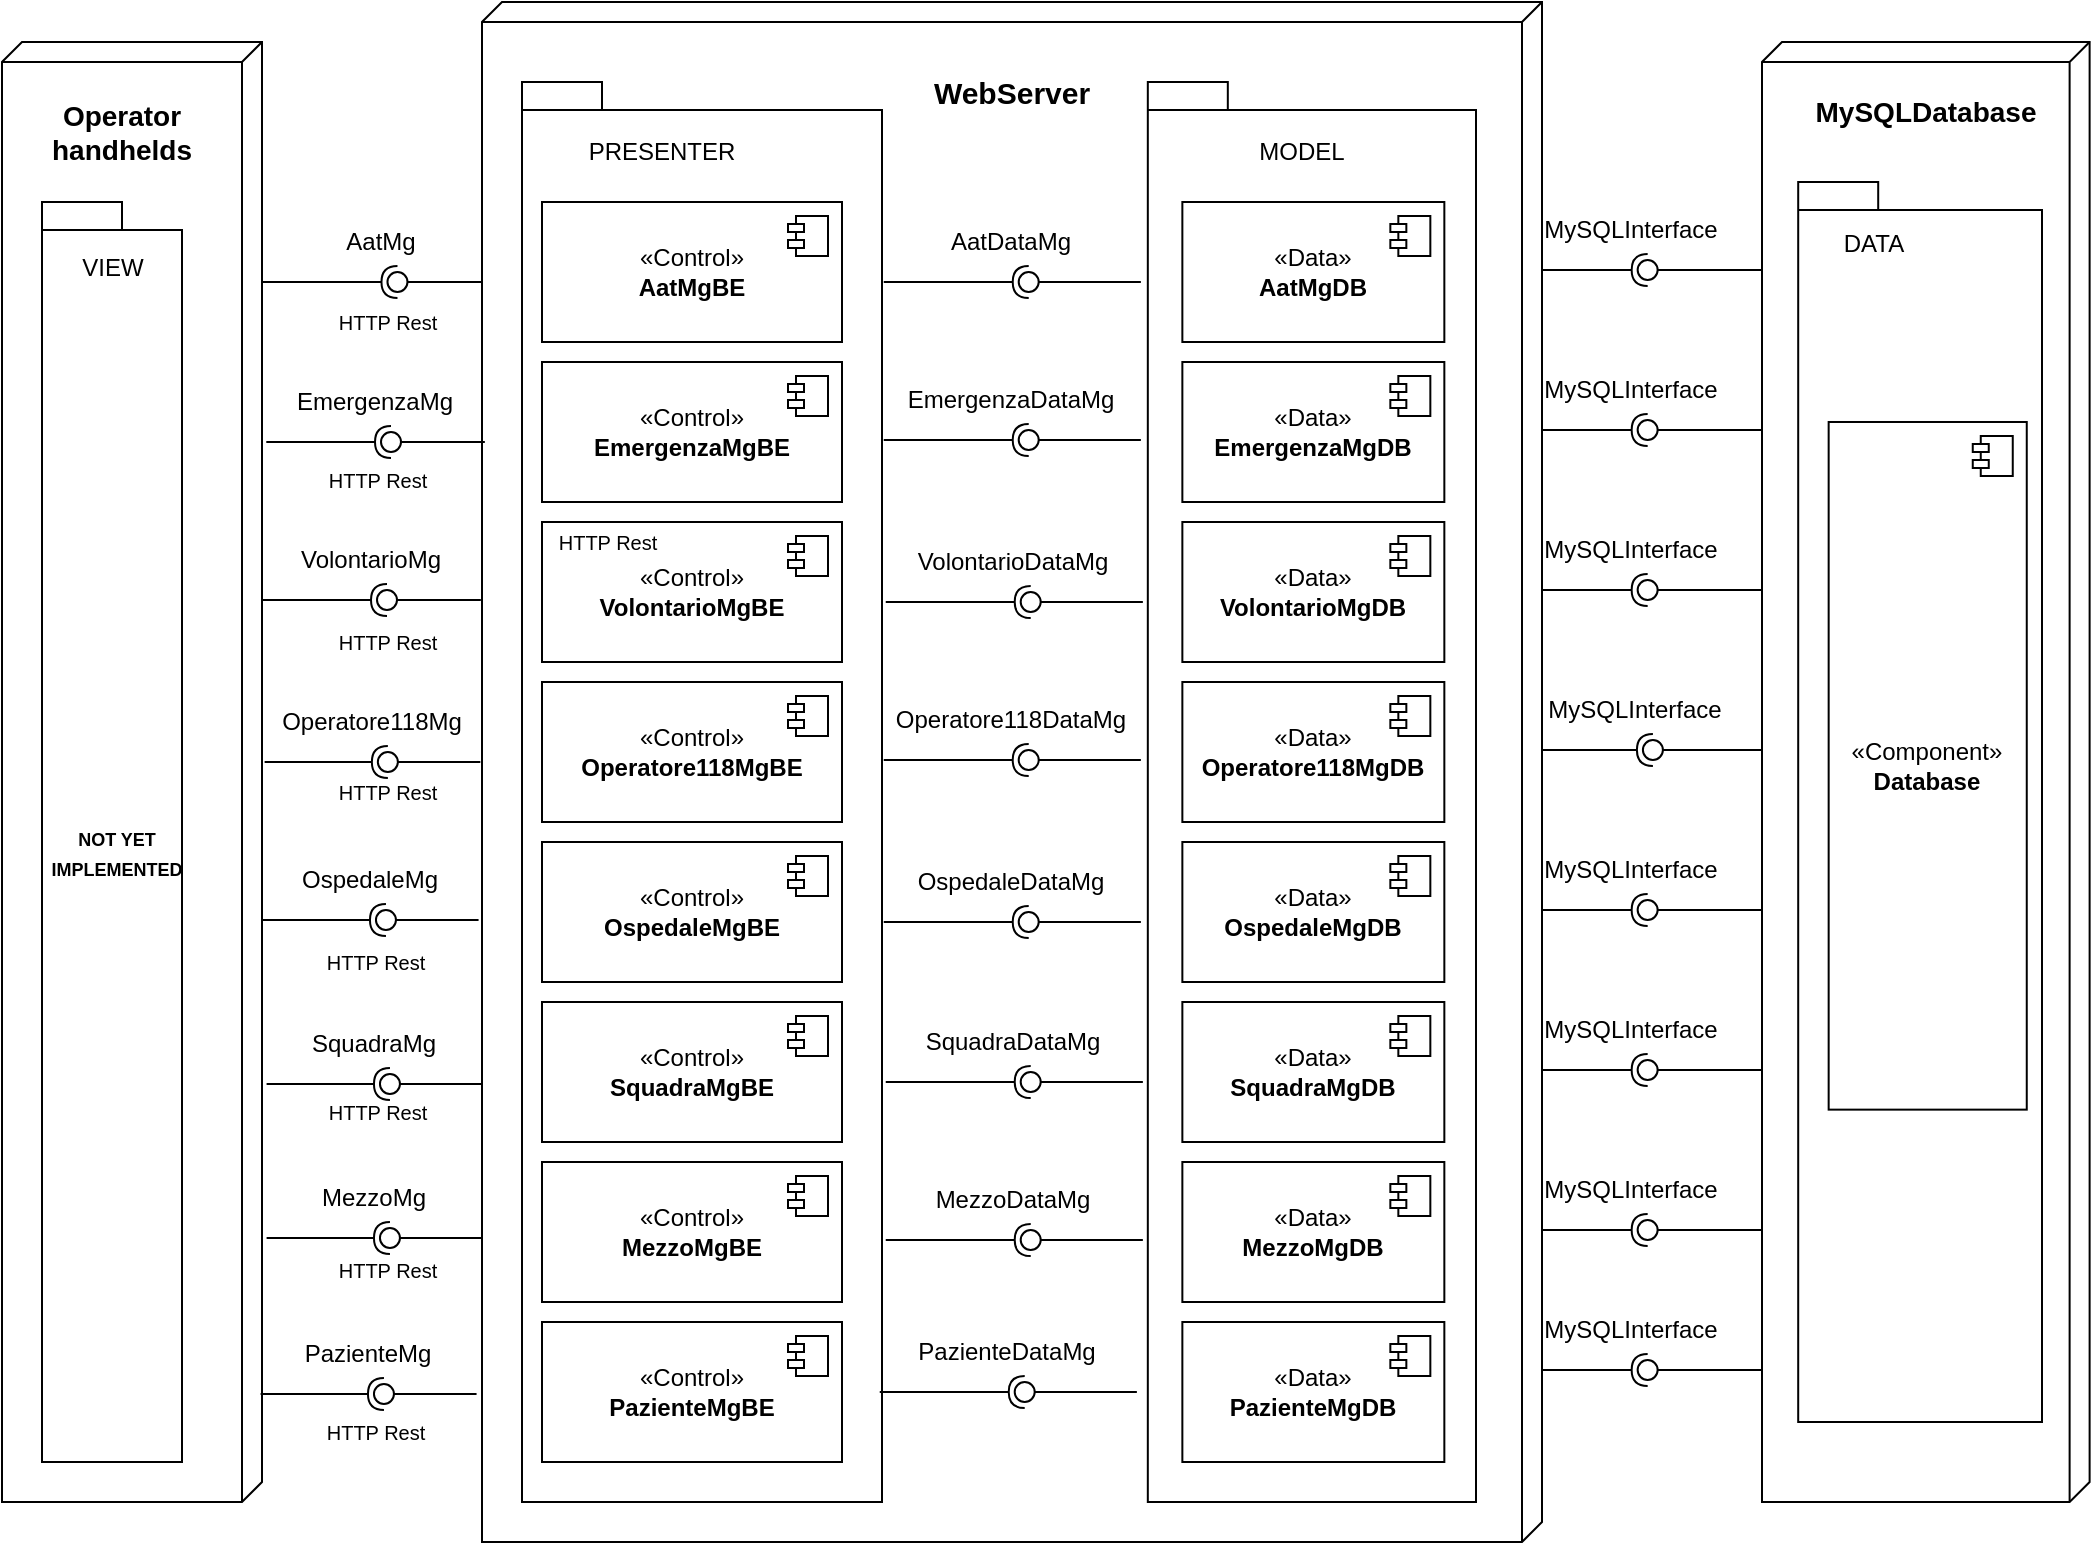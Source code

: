 <mxfile version="24.4.4" type="device">
  <diagram name="Page-1" id="5f0bae14-7c28-e335-631c-24af17079c00">
    <mxGraphModel dx="1221" dy="761" grid="1" gridSize="10" guides="1" tooltips="1" connect="1" arrows="1" fold="1" page="1" pageScale="1" pageWidth="1100" pageHeight="850" background="none" math="0" shadow="0">
      <root>
        <mxCell id="0" />
        <mxCell id="1" parent="0" />
        <mxCell id="8AIeRsSoH0E0mP_s3LuW-212" value="" style="group" parent="1" vertex="1" connectable="0">
          <mxGeometry x="789" y="669" width="130" height="40" as="geometry" />
        </mxCell>
        <mxCell id="8AIeRsSoH0E0mP_s3LuW-213" value="" style="group" parent="8AIeRsSoH0E0mP_s3LuW-212" vertex="1" connectable="0">
          <mxGeometry y="30" width="127.451" height="10" as="geometry" />
        </mxCell>
        <mxCell id="8AIeRsSoH0E0mP_s3LuW-214" value="" style="rounded=0;orthogonalLoop=1;jettySize=auto;html=1;endArrow=oval;endFill=0;sketch=0;sourcePerimeterSpacing=0;targetPerimeterSpacing=0;endSize=10;" parent="8AIeRsSoH0E0mP_s3LuW-213" target="8AIeRsSoH0E0mP_s3LuW-215" edge="1">
          <mxGeometry relative="1" as="geometry">
            <mxPoint x="127.451" y="5" as="sourcePoint" />
          </mxGeometry>
        </mxCell>
        <mxCell id="8AIeRsSoH0E0mP_s3LuW-215" value="" style="ellipse;whiteSpace=wrap;html=1;align=center;aspect=fixed;fillColor=none;strokeColor=none;resizable=0;perimeter=centerPerimeter;rotatable=0;allowArrows=0;points=[];outlineConnect=1;" parent="8AIeRsSoH0E0mP_s3LuW-213" vertex="1">
          <mxGeometry x="58.824" width="10" height="10" as="geometry" />
        </mxCell>
        <mxCell id="8AIeRsSoH0E0mP_s3LuW-216" value="" style="rounded=0;orthogonalLoop=1;jettySize=auto;html=1;endArrow=halfCircle;endFill=0;endSize=6;strokeWidth=1;sketch=0;" parent="8AIeRsSoH0E0mP_s3LuW-213" target="8AIeRsSoH0E0mP_s3LuW-215" edge="1">
          <mxGeometry relative="1" as="geometry">
            <mxPoint x="-16.993" y="5" as="sourcePoint" />
            <mxPoint x="69.036" y="5" as="targetPoint" />
          </mxGeometry>
        </mxCell>
        <mxCell id="8AIeRsSoH0E0mP_s3LuW-217" value="MySQLInterface" style="text;html=1;align=center;verticalAlign=middle;whiteSpace=wrap;rounded=0;" parent="8AIeRsSoH0E0mP_s3LuW-212" vertex="1">
          <mxGeometry x="29.739" width="50.98" height="30" as="geometry" />
        </mxCell>
        <mxCell id="8AIeRsSoH0E0mP_s3LuW-206" value="" style="group" parent="1" vertex="1" connectable="0">
          <mxGeometry x="789" y="599" width="130" height="40" as="geometry" />
        </mxCell>
        <mxCell id="8AIeRsSoH0E0mP_s3LuW-207" value="" style="group" parent="8AIeRsSoH0E0mP_s3LuW-206" vertex="1" connectable="0">
          <mxGeometry y="30" width="127.451" height="10" as="geometry" />
        </mxCell>
        <mxCell id="8AIeRsSoH0E0mP_s3LuW-208" value="" style="rounded=0;orthogonalLoop=1;jettySize=auto;html=1;endArrow=oval;endFill=0;sketch=0;sourcePerimeterSpacing=0;targetPerimeterSpacing=0;endSize=10;" parent="8AIeRsSoH0E0mP_s3LuW-207" target="8AIeRsSoH0E0mP_s3LuW-209" edge="1">
          <mxGeometry relative="1" as="geometry">
            <mxPoint x="127.451" y="5" as="sourcePoint" />
          </mxGeometry>
        </mxCell>
        <mxCell id="8AIeRsSoH0E0mP_s3LuW-209" value="" style="ellipse;whiteSpace=wrap;html=1;align=center;aspect=fixed;fillColor=none;strokeColor=none;resizable=0;perimeter=centerPerimeter;rotatable=0;allowArrows=0;points=[];outlineConnect=1;" parent="8AIeRsSoH0E0mP_s3LuW-207" vertex="1">
          <mxGeometry x="58.824" width="10" height="10" as="geometry" />
        </mxCell>
        <mxCell id="8AIeRsSoH0E0mP_s3LuW-210" value="" style="rounded=0;orthogonalLoop=1;jettySize=auto;html=1;endArrow=halfCircle;endFill=0;endSize=6;strokeWidth=1;sketch=0;" parent="8AIeRsSoH0E0mP_s3LuW-207" target="8AIeRsSoH0E0mP_s3LuW-209" edge="1">
          <mxGeometry relative="1" as="geometry">
            <mxPoint x="-16.993" y="5" as="sourcePoint" />
            <mxPoint x="69.036" y="5" as="targetPoint" />
          </mxGeometry>
        </mxCell>
        <mxCell id="8AIeRsSoH0E0mP_s3LuW-211" value="MySQLInterface" style="text;html=1;align=center;verticalAlign=middle;whiteSpace=wrap;rounded=0;" parent="8AIeRsSoH0E0mP_s3LuW-206" vertex="1">
          <mxGeometry x="29.739" width="50.98" height="30" as="geometry" />
        </mxCell>
        <mxCell id="8AIeRsSoH0E0mP_s3LuW-200" value="" style="group" parent="1" vertex="1" connectable="0">
          <mxGeometry x="789" y="519" width="130" height="40" as="geometry" />
        </mxCell>
        <mxCell id="8AIeRsSoH0E0mP_s3LuW-201" value="" style="group" parent="8AIeRsSoH0E0mP_s3LuW-200" vertex="1" connectable="0">
          <mxGeometry y="30" width="127.451" height="10" as="geometry" />
        </mxCell>
        <mxCell id="8AIeRsSoH0E0mP_s3LuW-202" value="" style="rounded=0;orthogonalLoop=1;jettySize=auto;html=1;endArrow=oval;endFill=0;sketch=0;sourcePerimeterSpacing=0;targetPerimeterSpacing=0;endSize=10;" parent="8AIeRsSoH0E0mP_s3LuW-201" target="8AIeRsSoH0E0mP_s3LuW-203" edge="1">
          <mxGeometry relative="1" as="geometry">
            <mxPoint x="127.451" y="5" as="sourcePoint" />
          </mxGeometry>
        </mxCell>
        <mxCell id="8AIeRsSoH0E0mP_s3LuW-203" value="" style="ellipse;whiteSpace=wrap;html=1;align=center;aspect=fixed;fillColor=none;strokeColor=none;resizable=0;perimeter=centerPerimeter;rotatable=0;allowArrows=0;points=[];outlineConnect=1;" parent="8AIeRsSoH0E0mP_s3LuW-201" vertex="1">
          <mxGeometry x="58.824" width="10" height="10" as="geometry" />
        </mxCell>
        <mxCell id="8AIeRsSoH0E0mP_s3LuW-204" value="" style="rounded=0;orthogonalLoop=1;jettySize=auto;html=1;endArrow=halfCircle;endFill=0;endSize=6;strokeWidth=1;sketch=0;" parent="8AIeRsSoH0E0mP_s3LuW-201" target="8AIeRsSoH0E0mP_s3LuW-203" edge="1">
          <mxGeometry relative="1" as="geometry">
            <mxPoint x="-16.993" y="5" as="sourcePoint" />
            <mxPoint x="69.036" y="5" as="targetPoint" />
          </mxGeometry>
        </mxCell>
        <mxCell id="8AIeRsSoH0E0mP_s3LuW-205" value="MySQLInterface" style="text;html=1;align=center;verticalAlign=middle;whiteSpace=wrap;rounded=0;" parent="8AIeRsSoH0E0mP_s3LuW-200" vertex="1">
          <mxGeometry x="29.739" width="50.98" height="30" as="geometry" />
        </mxCell>
        <mxCell id="8AIeRsSoH0E0mP_s3LuW-194" value="" style="group" parent="1" vertex="1" connectable="0">
          <mxGeometry x="789" y="439" width="130" height="40" as="geometry" />
        </mxCell>
        <mxCell id="8AIeRsSoH0E0mP_s3LuW-195" value="" style="group" parent="8AIeRsSoH0E0mP_s3LuW-194" vertex="1" connectable="0">
          <mxGeometry y="30" width="127.451" height="10" as="geometry" />
        </mxCell>
        <mxCell id="8AIeRsSoH0E0mP_s3LuW-196" value="" style="rounded=0;orthogonalLoop=1;jettySize=auto;html=1;endArrow=oval;endFill=0;sketch=0;sourcePerimeterSpacing=0;targetPerimeterSpacing=0;endSize=10;" parent="8AIeRsSoH0E0mP_s3LuW-195" target="8AIeRsSoH0E0mP_s3LuW-197" edge="1">
          <mxGeometry relative="1" as="geometry">
            <mxPoint x="127.451" y="5" as="sourcePoint" />
          </mxGeometry>
        </mxCell>
        <mxCell id="8AIeRsSoH0E0mP_s3LuW-197" value="" style="ellipse;whiteSpace=wrap;html=1;align=center;aspect=fixed;fillColor=none;strokeColor=none;resizable=0;perimeter=centerPerimeter;rotatable=0;allowArrows=0;points=[];outlineConnect=1;" parent="8AIeRsSoH0E0mP_s3LuW-195" vertex="1">
          <mxGeometry x="58.824" width="10" height="10" as="geometry" />
        </mxCell>
        <mxCell id="8AIeRsSoH0E0mP_s3LuW-198" value="" style="rounded=0;orthogonalLoop=1;jettySize=auto;html=1;endArrow=halfCircle;endFill=0;endSize=6;strokeWidth=1;sketch=0;" parent="8AIeRsSoH0E0mP_s3LuW-195" target="8AIeRsSoH0E0mP_s3LuW-197" edge="1">
          <mxGeometry relative="1" as="geometry">
            <mxPoint x="-16.993" y="5" as="sourcePoint" />
            <mxPoint x="69.036" y="5" as="targetPoint" />
          </mxGeometry>
        </mxCell>
        <mxCell id="8AIeRsSoH0E0mP_s3LuW-199" value="MySQLInterface" style="text;html=1;align=center;verticalAlign=middle;whiteSpace=wrap;rounded=0;" parent="8AIeRsSoH0E0mP_s3LuW-194" vertex="1">
          <mxGeometry x="29.739" width="50.98" height="30" as="geometry" />
        </mxCell>
        <mxCell id="8AIeRsSoH0E0mP_s3LuW-188" value="" style="group" parent="1" vertex="1" connectable="0">
          <mxGeometry x="789" y="359" width="130" height="40" as="geometry" />
        </mxCell>
        <mxCell id="8AIeRsSoH0E0mP_s3LuW-189" value="" style="group" parent="8AIeRsSoH0E0mP_s3LuW-188" vertex="1" connectable="0">
          <mxGeometry y="30" width="133.158" height="10" as="geometry" />
        </mxCell>
        <mxCell id="8AIeRsSoH0E0mP_s3LuW-190" value="" style="rounded=0;orthogonalLoop=1;jettySize=auto;html=1;endArrow=oval;endFill=0;sketch=0;sourcePerimeterSpacing=0;targetPerimeterSpacing=0;endSize=10;" parent="8AIeRsSoH0E0mP_s3LuW-189" target="8AIeRsSoH0E0mP_s3LuW-191" edge="1">
          <mxGeometry relative="1" as="geometry">
            <mxPoint x="133.158" y="5" as="sourcePoint" />
          </mxGeometry>
        </mxCell>
        <mxCell id="8AIeRsSoH0E0mP_s3LuW-191" value="" style="ellipse;whiteSpace=wrap;html=1;align=center;aspect=fixed;fillColor=none;strokeColor=none;resizable=0;perimeter=centerPerimeter;rotatable=0;allowArrows=0;points=[];outlineConnect=1;" parent="8AIeRsSoH0E0mP_s3LuW-189" vertex="1">
          <mxGeometry x="61.457" width="10" height="10" as="geometry" />
        </mxCell>
        <mxCell id="8AIeRsSoH0E0mP_s3LuW-192" value="" style="rounded=0;orthogonalLoop=1;jettySize=auto;html=1;endArrow=halfCircle;endFill=0;endSize=6;strokeWidth=1;sketch=0;" parent="8AIeRsSoH0E0mP_s3LuW-189" target="8AIeRsSoH0E0mP_s3LuW-191" edge="1">
          <mxGeometry relative="1" as="geometry">
            <mxPoint x="-17.754" y="5" as="sourcePoint" />
            <mxPoint x="72.127" y="5" as="targetPoint" />
          </mxGeometry>
        </mxCell>
        <mxCell id="8AIeRsSoH0E0mP_s3LuW-193" value="MySQLInterface" style="text;html=1;align=center;verticalAlign=middle;whiteSpace=wrap;rounded=0;" parent="8AIeRsSoH0E0mP_s3LuW-188" vertex="1">
          <mxGeometry x="31.07" width="53.263" height="30" as="geometry" />
        </mxCell>
        <mxCell id="8AIeRsSoH0E0mP_s3LuW-182" value="" style="group" parent="1" vertex="1" connectable="0">
          <mxGeometry x="789" y="279" width="130" height="40" as="geometry" />
        </mxCell>
        <mxCell id="8AIeRsSoH0E0mP_s3LuW-183" value="" style="group" parent="8AIeRsSoH0E0mP_s3LuW-182" vertex="1" connectable="0">
          <mxGeometry y="30" width="127.451" height="10" as="geometry" />
        </mxCell>
        <mxCell id="8AIeRsSoH0E0mP_s3LuW-184" value="" style="rounded=0;orthogonalLoop=1;jettySize=auto;html=1;endArrow=oval;endFill=0;sketch=0;sourcePerimeterSpacing=0;targetPerimeterSpacing=0;endSize=10;" parent="8AIeRsSoH0E0mP_s3LuW-183" target="8AIeRsSoH0E0mP_s3LuW-185" edge="1">
          <mxGeometry relative="1" as="geometry">
            <mxPoint x="127.451" y="5" as="sourcePoint" />
          </mxGeometry>
        </mxCell>
        <mxCell id="8AIeRsSoH0E0mP_s3LuW-185" value="" style="ellipse;whiteSpace=wrap;html=1;align=center;aspect=fixed;fillColor=none;strokeColor=none;resizable=0;perimeter=centerPerimeter;rotatable=0;allowArrows=0;points=[];outlineConnect=1;" parent="8AIeRsSoH0E0mP_s3LuW-183" vertex="1">
          <mxGeometry x="58.824" width="10" height="10" as="geometry" />
        </mxCell>
        <mxCell id="8AIeRsSoH0E0mP_s3LuW-186" value="" style="rounded=0;orthogonalLoop=1;jettySize=auto;html=1;endArrow=halfCircle;endFill=0;endSize=6;strokeWidth=1;sketch=0;" parent="8AIeRsSoH0E0mP_s3LuW-183" target="8AIeRsSoH0E0mP_s3LuW-185" edge="1">
          <mxGeometry relative="1" as="geometry">
            <mxPoint x="-16.993" y="5" as="sourcePoint" />
            <mxPoint x="69.036" y="5" as="targetPoint" />
          </mxGeometry>
        </mxCell>
        <mxCell id="8AIeRsSoH0E0mP_s3LuW-187" value="MySQLInterface" style="text;html=1;align=center;verticalAlign=middle;whiteSpace=wrap;rounded=0;" parent="8AIeRsSoH0E0mP_s3LuW-182" vertex="1">
          <mxGeometry x="29.739" width="50.98" height="30" as="geometry" />
        </mxCell>
        <mxCell id="8AIeRsSoH0E0mP_s3LuW-181" value="" style="group" parent="1" vertex="1" connectable="0">
          <mxGeometry x="789" y="119" width="130" height="40" as="geometry" />
        </mxCell>
        <mxCell id="8AIeRsSoH0E0mP_s3LuW-87" value="" style="group" parent="8AIeRsSoH0E0mP_s3LuW-181" vertex="1" connectable="0">
          <mxGeometry y="30" width="127.451" height="10" as="geometry" />
        </mxCell>
        <mxCell id="8AIeRsSoH0E0mP_s3LuW-78" value="" style="rounded=0;orthogonalLoop=1;jettySize=auto;html=1;endArrow=oval;endFill=0;sketch=0;sourcePerimeterSpacing=0;targetPerimeterSpacing=0;endSize=10;" parent="8AIeRsSoH0E0mP_s3LuW-87" target="8AIeRsSoH0E0mP_s3LuW-79" edge="1">
          <mxGeometry relative="1" as="geometry">
            <mxPoint x="127.451" y="5" as="sourcePoint" />
          </mxGeometry>
        </mxCell>
        <mxCell id="8AIeRsSoH0E0mP_s3LuW-83" value="" style="rounded=0;orthogonalLoop=1;jettySize=auto;html=1;endArrow=halfCircle;endFill=0;endSize=6;strokeWidth=1;sketch=0;" parent="8AIeRsSoH0E0mP_s3LuW-87" target="8AIeRsSoH0E0mP_s3LuW-79" edge="1">
          <mxGeometry relative="1" as="geometry">
            <mxPoint x="-16.993" y="5" as="sourcePoint" />
            <mxPoint x="69.036" y="5" as="targetPoint" />
          </mxGeometry>
        </mxCell>
        <mxCell id="8AIeRsSoH0E0mP_s3LuW-79" value="" style="ellipse;whiteSpace=wrap;html=1;align=center;aspect=fixed;fillColor=none;strokeColor=none;resizable=0;perimeter=centerPerimeter;rotatable=0;allowArrows=0;points=[];outlineConnect=1;" parent="8AIeRsSoH0E0mP_s3LuW-87" vertex="1">
          <mxGeometry x="58.824" width="10" height="10" as="geometry" />
        </mxCell>
        <mxCell id="8AIeRsSoH0E0mP_s3LuW-151" value="MySQLInterface" style="text;html=1;align=center;verticalAlign=middle;whiteSpace=wrap;rounded=0;" parent="8AIeRsSoH0E0mP_s3LuW-181" vertex="1">
          <mxGeometry x="29.739" width="50.98" height="30" as="geometry" />
        </mxCell>
        <mxCell id="8AIeRsSoH0E0mP_s3LuW-218" value="" style="group" parent="1" vertex="1" connectable="0">
          <mxGeometry x="789" y="199" width="130" height="40" as="geometry" />
        </mxCell>
        <mxCell id="8AIeRsSoH0E0mP_s3LuW-219" value="" style="group" parent="8AIeRsSoH0E0mP_s3LuW-218" vertex="1" connectable="0">
          <mxGeometry y="30" width="127.451" height="10" as="geometry" />
        </mxCell>
        <mxCell id="8AIeRsSoH0E0mP_s3LuW-220" value="" style="rounded=0;orthogonalLoop=1;jettySize=auto;html=1;endArrow=oval;endFill=0;sketch=0;sourcePerimeterSpacing=0;targetPerimeterSpacing=0;endSize=10;" parent="8AIeRsSoH0E0mP_s3LuW-219" target="8AIeRsSoH0E0mP_s3LuW-221" edge="1">
          <mxGeometry relative="1" as="geometry">
            <mxPoint x="127.451" y="5" as="sourcePoint" />
          </mxGeometry>
        </mxCell>
        <mxCell id="8AIeRsSoH0E0mP_s3LuW-221" value="" style="ellipse;whiteSpace=wrap;html=1;align=center;aspect=fixed;fillColor=none;strokeColor=none;resizable=0;perimeter=centerPerimeter;rotatable=0;allowArrows=0;points=[];outlineConnect=1;" parent="8AIeRsSoH0E0mP_s3LuW-219" vertex="1">
          <mxGeometry x="58.824" width="10" height="10" as="geometry" />
        </mxCell>
        <mxCell id="8AIeRsSoH0E0mP_s3LuW-222" value="" style="rounded=0;orthogonalLoop=1;jettySize=auto;html=1;endArrow=halfCircle;endFill=0;endSize=6;strokeWidth=1;sketch=0;" parent="8AIeRsSoH0E0mP_s3LuW-219" target="8AIeRsSoH0E0mP_s3LuW-221" edge="1">
          <mxGeometry relative="1" as="geometry">
            <mxPoint x="-16.993" y="5" as="sourcePoint" />
            <mxPoint x="69.036" y="5" as="targetPoint" />
          </mxGeometry>
        </mxCell>
        <mxCell id="8AIeRsSoH0E0mP_s3LuW-223" value="MySQLInterface" style="text;html=1;align=center;verticalAlign=middle;whiteSpace=wrap;rounded=0;" parent="8AIeRsSoH0E0mP_s3LuW-218" vertex="1">
          <mxGeometry x="29.739" width="50.98" height="30" as="geometry" />
        </mxCell>
        <mxCell id="8AIeRsSoH0E0mP_s3LuW-232" value="" style="group" parent="1" vertex="1" connectable="0">
          <mxGeometry x="173" y="125" width="83" height="40" as="geometry" />
        </mxCell>
        <mxCell id="8AIeRsSoH0E0mP_s3LuW-233" value="" style="group" parent="8AIeRsSoH0E0mP_s3LuW-232" vertex="1" connectable="0">
          <mxGeometry y="30" width="107.762" height="10" as="geometry" />
        </mxCell>
        <mxCell id="8AIeRsSoH0E0mP_s3LuW-234" value="" style="rounded=0;orthogonalLoop=1;jettySize=auto;html=1;endArrow=oval;endFill=0;sketch=0;sourcePerimeterSpacing=0;targetPerimeterSpacing=0;endSize=10;" parent="8AIeRsSoH0E0mP_s3LuW-233" target="8AIeRsSoH0E0mP_s3LuW-235" edge="1">
          <mxGeometry relative="1" as="geometry">
            <mxPoint x="107.762" y="5" as="sourcePoint" />
          </mxGeometry>
        </mxCell>
        <mxCell id="8AIeRsSoH0E0mP_s3LuW-235" value="" style="ellipse;whiteSpace=wrap;html=1;align=center;aspect=fixed;fillColor=none;strokeColor=none;resizable=0;perimeter=centerPerimeter;rotatable=0;allowArrows=0;points=[];outlineConnect=1;" parent="8AIeRsSoH0E0mP_s3LuW-233" vertex="1">
          <mxGeometry x="49.736" width="10" height="10" as="geometry" />
        </mxCell>
        <mxCell id="8AIeRsSoH0E0mP_s3LuW-236" value="" style="rounded=0;orthogonalLoop=1;jettySize=auto;html=1;endArrow=halfCircle;endFill=0;endSize=6;strokeWidth=1;sketch=0;" parent="8AIeRsSoH0E0mP_s3LuW-233" target="8AIeRsSoH0E0mP_s3LuW-235" edge="1">
          <mxGeometry relative="1" as="geometry">
            <mxPoint x="-14.368" y="5" as="sourcePoint" />
            <mxPoint x="58.371" y="5" as="targetPoint" />
          </mxGeometry>
        </mxCell>
        <mxCell id="8AIeRsSoH0E0mP_s3LuW-237" value="AatMg" style="text;html=1;align=center;verticalAlign=middle;whiteSpace=wrap;rounded=0;" parent="8AIeRsSoH0E0mP_s3LuW-232" vertex="1">
          <mxGeometry x="25.144" width="43.105" height="30" as="geometry" />
        </mxCell>
        <mxCell id="8AIeRsSoH0E0mP_s3LuW-334" value="" style="verticalAlign=top;align=left;spacingTop=8;spacingLeft=2;spacingRight=12;shape=cube;size=10;direction=south;fontStyle=4;html=1;whiteSpace=wrap;" parent="1" vertex="1">
          <mxGeometry x="910" y="40" width="163.81" height="730" as="geometry" />
        </mxCell>
        <mxCell id="8AIeRsSoH0E0mP_s3LuW-330" value="" style="verticalAlign=top;align=left;spacingTop=8;spacingLeft=2;spacingRight=12;shape=cube;size=10;direction=south;fontStyle=4;html=1;whiteSpace=wrap;" parent="1" vertex="1">
          <mxGeometry x="270" y="20" width="530" height="770" as="geometry" />
        </mxCell>
        <mxCell id="8AIeRsSoH0E0mP_s3LuW-178" value="" style="group" parent="1" vertex="1" connectable="0">
          <mxGeometry x="577" y="60" width="190" height="710" as="geometry" />
        </mxCell>
        <mxCell id="8AIeRsSoH0E0mP_s3LuW-13" value="" style="shape=folder;fontStyle=1;spacingTop=10;tabWidth=40;tabHeight=14;tabPosition=left;html=1;whiteSpace=wrap;" parent="8AIeRsSoH0E0mP_s3LuW-178" vertex="1">
          <mxGeometry x="25.909" width="164.091" height="710" as="geometry" />
        </mxCell>
        <mxCell id="8AIeRsSoH0E0mP_s3LuW-27" value="«Data»&lt;br&gt;&lt;b&gt;AatMgDB&lt;/b&gt;" style="html=1;dropTarget=0;whiteSpace=wrap;" parent="8AIeRsSoH0E0mP_s3LuW-178" vertex="1">
          <mxGeometry x="43.182" y="60" width="130.988" height="70" as="geometry" />
        </mxCell>
        <mxCell id="8AIeRsSoH0E0mP_s3LuW-28" value="" style="shape=module;jettyWidth=8;jettyHeight=4;" parent="8AIeRsSoH0E0mP_s3LuW-27" vertex="1">
          <mxGeometry x="1" width="20" height="20" relative="1" as="geometry">
            <mxPoint x="-27" y="7" as="offset" />
          </mxGeometry>
        </mxCell>
        <mxCell id="8AIeRsSoH0E0mP_s3LuW-29" value="«Data»&lt;br&gt;&lt;b&gt;EmergenzaMgDB&lt;/b&gt;" style="html=1;dropTarget=0;whiteSpace=wrap;" parent="8AIeRsSoH0E0mP_s3LuW-178" vertex="1">
          <mxGeometry x="43.182" y="140" width="130.988" height="70" as="geometry" />
        </mxCell>
        <mxCell id="8AIeRsSoH0E0mP_s3LuW-30" value="" style="shape=module;jettyWidth=8;jettyHeight=4;" parent="8AIeRsSoH0E0mP_s3LuW-29" vertex="1">
          <mxGeometry x="1" width="20" height="20" relative="1" as="geometry">
            <mxPoint x="-27" y="7" as="offset" />
          </mxGeometry>
        </mxCell>
        <mxCell id="8AIeRsSoH0E0mP_s3LuW-31" value="«Data»&lt;br&gt;&lt;b&gt;VolontarioMgDB&lt;/b&gt;" style="html=1;dropTarget=0;whiteSpace=wrap;" parent="8AIeRsSoH0E0mP_s3LuW-178" vertex="1">
          <mxGeometry x="43.182" y="220" width="130.988" height="70" as="geometry" />
        </mxCell>
        <mxCell id="8AIeRsSoH0E0mP_s3LuW-32" value="" style="shape=module;jettyWidth=8;jettyHeight=4;" parent="8AIeRsSoH0E0mP_s3LuW-31" vertex="1">
          <mxGeometry x="1" width="20" height="20" relative="1" as="geometry">
            <mxPoint x="-27" y="7" as="offset" />
          </mxGeometry>
        </mxCell>
        <mxCell id="8AIeRsSoH0E0mP_s3LuW-33" value="«Data»&lt;br&gt;&lt;b&gt;Operatore118MgDB&lt;/b&gt;" style="html=1;dropTarget=0;whiteSpace=wrap;" parent="8AIeRsSoH0E0mP_s3LuW-178" vertex="1">
          <mxGeometry x="43.182" y="300" width="130.988" height="70" as="geometry" />
        </mxCell>
        <mxCell id="8AIeRsSoH0E0mP_s3LuW-34" value="" style="shape=module;jettyWidth=8;jettyHeight=4;" parent="8AIeRsSoH0E0mP_s3LuW-33" vertex="1">
          <mxGeometry x="1" width="20" height="20" relative="1" as="geometry">
            <mxPoint x="-27" y="7" as="offset" />
          </mxGeometry>
        </mxCell>
        <mxCell id="8AIeRsSoH0E0mP_s3LuW-35" value="«Data»&lt;br&gt;&lt;b&gt;OspedaleMgDB&lt;/b&gt;" style="html=1;dropTarget=0;whiteSpace=wrap;" parent="8AIeRsSoH0E0mP_s3LuW-178" vertex="1">
          <mxGeometry x="43.182" y="380" width="130.988" height="70" as="geometry" />
        </mxCell>
        <mxCell id="8AIeRsSoH0E0mP_s3LuW-36" value="" style="shape=module;jettyWidth=8;jettyHeight=4;" parent="8AIeRsSoH0E0mP_s3LuW-35" vertex="1">
          <mxGeometry x="1" width="20" height="20" relative="1" as="geometry">
            <mxPoint x="-27" y="7" as="offset" />
          </mxGeometry>
        </mxCell>
        <mxCell id="8AIeRsSoH0E0mP_s3LuW-37" value="«Data»&lt;br&gt;&lt;b&gt;SquadraMgDB&lt;/b&gt;" style="html=1;dropTarget=0;whiteSpace=wrap;" parent="8AIeRsSoH0E0mP_s3LuW-178" vertex="1">
          <mxGeometry x="43.182" y="460" width="130.988" height="70" as="geometry" />
        </mxCell>
        <mxCell id="8AIeRsSoH0E0mP_s3LuW-38" value="" style="shape=module;jettyWidth=8;jettyHeight=4;" parent="8AIeRsSoH0E0mP_s3LuW-37" vertex="1">
          <mxGeometry x="1" width="20" height="20" relative="1" as="geometry">
            <mxPoint x="-27" y="7" as="offset" />
          </mxGeometry>
        </mxCell>
        <mxCell id="8AIeRsSoH0E0mP_s3LuW-39" value="«Data»&lt;br&gt;&lt;b&gt;MezzoMgDB&lt;/b&gt;" style="html=1;dropTarget=0;whiteSpace=wrap;" parent="8AIeRsSoH0E0mP_s3LuW-178" vertex="1">
          <mxGeometry x="43.182" y="540" width="130.988" height="70" as="geometry" />
        </mxCell>
        <mxCell id="8AIeRsSoH0E0mP_s3LuW-40" value="" style="shape=module;jettyWidth=8;jettyHeight=4;" parent="8AIeRsSoH0E0mP_s3LuW-39" vertex="1">
          <mxGeometry x="1" width="20" height="20" relative="1" as="geometry">
            <mxPoint x="-27" y="7" as="offset" />
          </mxGeometry>
        </mxCell>
        <mxCell id="8AIeRsSoH0E0mP_s3LuW-41" value="«Data»&lt;br&gt;&lt;b&gt;PazienteMgDB&lt;/b&gt;" style="html=1;dropTarget=0;whiteSpace=wrap;" parent="8AIeRsSoH0E0mP_s3LuW-178" vertex="1">
          <mxGeometry x="43.182" y="620" width="130.988" height="70" as="geometry" />
        </mxCell>
        <mxCell id="8AIeRsSoH0E0mP_s3LuW-42" value="" style="shape=module;jettyWidth=8;jettyHeight=4;" parent="8AIeRsSoH0E0mP_s3LuW-41" vertex="1">
          <mxGeometry x="1" width="20" height="20" relative="1" as="geometry">
            <mxPoint x="-27" y="7" as="offset" />
          </mxGeometry>
        </mxCell>
        <mxCell id="8AIeRsSoH0E0mP_s3LuW-149" value="MODEL" style="text;html=1;align=center;verticalAlign=middle;whiteSpace=wrap;rounded=0;" parent="8AIeRsSoH0E0mP_s3LuW-178" vertex="1">
          <mxGeometry x="79.167" y="20" width="47.5" height="30" as="geometry" />
        </mxCell>
        <mxCell id="8AIeRsSoH0E0mP_s3LuW-179" value="" style="group" parent="1" vertex="1" connectable="0">
          <mxGeometry x="890" y="110" width="170" height="659" as="geometry" />
        </mxCell>
        <mxCell id="8AIeRsSoH0E0mP_s3LuW-7" value="" style="shape=folder;fontStyle=1;spacingTop=10;tabWidth=40;tabHeight=14;tabPosition=left;html=1;whiteSpace=wrap;" parent="8AIeRsSoH0E0mP_s3LuW-179" vertex="1">
          <mxGeometry x="38.1" width="121.9" height="620" as="geometry" />
        </mxCell>
        <mxCell id="8AIeRsSoH0E0mP_s3LuW-11" value="«Component»&lt;br&gt;&lt;b&gt;Database&lt;/b&gt;" style="html=1;dropTarget=0;whiteSpace=wrap;" parent="8AIeRsSoH0E0mP_s3LuW-179" vertex="1">
          <mxGeometry x="53.33" y="119.995" width="99.05" height="343.826" as="geometry" />
        </mxCell>
        <mxCell id="8AIeRsSoH0E0mP_s3LuW-12" value="" style="shape=module;jettyWidth=8;jettyHeight=4;" parent="8AIeRsSoH0E0mP_s3LuW-11" vertex="1">
          <mxGeometry x="1" width="20" height="20" relative="1" as="geometry">
            <mxPoint x="-27" y="7" as="offset" />
          </mxGeometry>
        </mxCell>
        <mxCell id="8AIeRsSoH0E0mP_s3LuW-148" value="DATA" style="text;html=1;align=center;verticalAlign=middle;whiteSpace=wrap;rounded=0;" parent="8AIeRsSoH0E0mP_s3LuW-179" vertex="1">
          <mxGeometry x="53.333" y="17.71" width="45.714" height="26.565" as="geometry" />
        </mxCell>
        <mxCell id="8AIeRsSoH0E0mP_s3LuW-60" value="" style="shape=folder;fontStyle=1;spacingTop=10;tabWidth=40;tabHeight=14;tabPosition=left;html=1;whiteSpace=wrap;" parent="1" vertex="1">
          <mxGeometry x="290" y="60" width="180" height="710" as="geometry" />
        </mxCell>
        <mxCell id="8AIeRsSoH0E0mP_s3LuW-61" value="«Control»&lt;br&gt;&lt;b&gt;AatMgBE&lt;/b&gt;" style="html=1;dropTarget=0;whiteSpace=wrap;" parent="1" vertex="1">
          <mxGeometry x="300" y="120" width="150" height="70" as="geometry" />
        </mxCell>
        <mxCell id="8AIeRsSoH0E0mP_s3LuW-62" value="" style="shape=module;jettyWidth=8;jettyHeight=4;" parent="8AIeRsSoH0E0mP_s3LuW-61" vertex="1">
          <mxGeometry x="1" width="20" height="20" relative="1" as="geometry">
            <mxPoint x="-27" y="7" as="offset" />
          </mxGeometry>
        </mxCell>
        <mxCell id="8AIeRsSoH0E0mP_s3LuW-63" value="«Control»&lt;br&gt;&lt;b&gt;EmergenzaMgBE&lt;/b&gt;" style="html=1;dropTarget=0;whiteSpace=wrap;" parent="1" vertex="1">
          <mxGeometry x="300" y="200" width="150" height="70" as="geometry" />
        </mxCell>
        <mxCell id="8AIeRsSoH0E0mP_s3LuW-64" value="" style="shape=module;jettyWidth=8;jettyHeight=4;" parent="8AIeRsSoH0E0mP_s3LuW-63" vertex="1">
          <mxGeometry x="1" width="20" height="20" relative="1" as="geometry">
            <mxPoint x="-27" y="7" as="offset" />
          </mxGeometry>
        </mxCell>
        <mxCell id="8AIeRsSoH0E0mP_s3LuW-65" value="«Control»&lt;br&gt;&lt;b&gt;VolontarioMgBE&lt;/b&gt;" style="html=1;dropTarget=0;whiteSpace=wrap;" parent="1" vertex="1">
          <mxGeometry x="300" y="280" width="150" height="70" as="geometry" />
        </mxCell>
        <mxCell id="8AIeRsSoH0E0mP_s3LuW-66" value="" style="shape=module;jettyWidth=8;jettyHeight=4;" parent="8AIeRsSoH0E0mP_s3LuW-65" vertex="1">
          <mxGeometry x="1" width="20" height="20" relative="1" as="geometry">
            <mxPoint x="-27" y="7" as="offset" />
          </mxGeometry>
        </mxCell>
        <mxCell id="8AIeRsSoH0E0mP_s3LuW-67" value="«Control»&lt;br&gt;&lt;b&gt;Operatore118MgBE&lt;/b&gt;" style="html=1;dropTarget=0;whiteSpace=wrap;" parent="1" vertex="1">
          <mxGeometry x="300" y="360" width="150" height="70" as="geometry" />
        </mxCell>
        <mxCell id="8AIeRsSoH0E0mP_s3LuW-68" value="" style="shape=module;jettyWidth=8;jettyHeight=4;" parent="8AIeRsSoH0E0mP_s3LuW-67" vertex="1">
          <mxGeometry x="1" width="20" height="20" relative="1" as="geometry">
            <mxPoint x="-27" y="7" as="offset" />
          </mxGeometry>
        </mxCell>
        <mxCell id="8AIeRsSoH0E0mP_s3LuW-69" value="«Control»&lt;br&gt;&lt;b&gt;OspedaleMgBE&lt;/b&gt;" style="html=1;dropTarget=0;whiteSpace=wrap;" parent="1" vertex="1">
          <mxGeometry x="300" y="440" width="150" height="70" as="geometry" />
        </mxCell>
        <mxCell id="8AIeRsSoH0E0mP_s3LuW-70" value="" style="shape=module;jettyWidth=8;jettyHeight=4;" parent="8AIeRsSoH0E0mP_s3LuW-69" vertex="1">
          <mxGeometry x="1" width="20" height="20" relative="1" as="geometry">
            <mxPoint x="-27" y="7" as="offset" />
          </mxGeometry>
        </mxCell>
        <mxCell id="8AIeRsSoH0E0mP_s3LuW-71" value="«Control»&lt;br&gt;&lt;b&gt;SquadraMgBE&lt;/b&gt;" style="html=1;dropTarget=0;whiteSpace=wrap;" parent="1" vertex="1">
          <mxGeometry x="300" y="520" width="150" height="70" as="geometry" />
        </mxCell>
        <mxCell id="8AIeRsSoH0E0mP_s3LuW-72" value="" style="shape=module;jettyWidth=8;jettyHeight=4;" parent="8AIeRsSoH0E0mP_s3LuW-71" vertex="1">
          <mxGeometry x="1" width="20" height="20" relative="1" as="geometry">
            <mxPoint x="-27" y="7" as="offset" />
          </mxGeometry>
        </mxCell>
        <mxCell id="8AIeRsSoH0E0mP_s3LuW-73" value="«Control»&lt;br&gt;&lt;b&gt;MezzoMgBE&lt;/b&gt;" style="html=1;dropTarget=0;whiteSpace=wrap;" parent="1" vertex="1">
          <mxGeometry x="300" y="600" width="150" height="70" as="geometry" />
        </mxCell>
        <mxCell id="8AIeRsSoH0E0mP_s3LuW-74" value="" style="shape=module;jettyWidth=8;jettyHeight=4;" parent="8AIeRsSoH0E0mP_s3LuW-73" vertex="1">
          <mxGeometry x="1" width="20" height="20" relative="1" as="geometry">
            <mxPoint x="-27" y="7" as="offset" />
          </mxGeometry>
        </mxCell>
        <mxCell id="8AIeRsSoH0E0mP_s3LuW-75" value="«Control»&lt;br&gt;&lt;b&gt;PazienteMgBE&lt;/b&gt;" style="html=1;dropTarget=0;whiteSpace=wrap;" parent="1" vertex="1">
          <mxGeometry x="300" y="680" width="150" height="70" as="geometry" />
        </mxCell>
        <mxCell id="8AIeRsSoH0E0mP_s3LuW-76" value="" style="shape=module;jettyWidth=8;jettyHeight=4;" parent="8AIeRsSoH0E0mP_s3LuW-75" vertex="1">
          <mxGeometry x="1" width="20" height="20" relative="1" as="geometry">
            <mxPoint x="-27" y="7" as="offset" />
          </mxGeometry>
        </mxCell>
        <mxCell id="8AIeRsSoH0E0mP_s3LuW-150" value="PRESENTER" style="text;html=1;align=center;verticalAlign=middle;whiteSpace=wrap;rounded=0;" parent="1" vertex="1">
          <mxGeometry x="330" y="80" width="60" height="30" as="geometry" />
        </mxCell>
        <mxCell id="8AIeRsSoH0E0mP_s3LuW-225" value="" style="group" parent="1" vertex="1" connectable="0">
          <mxGeometry x="70" y="120" width="125" height="650" as="geometry" />
        </mxCell>
        <mxCell id="8AIeRsSoH0E0mP_s3LuW-336" value="" style="verticalAlign=top;align=left;spacingTop=8;spacingLeft=2;spacingRight=12;shape=cube;size=10;direction=south;fontStyle=4;html=1;whiteSpace=wrap;" parent="8AIeRsSoH0E0mP_s3LuW-225" vertex="1">
          <mxGeometry x="-40" y="-80" width="130" height="730" as="geometry" />
        </mxCell>
        <mxCell id="8AIeRsSoH0E0mP_s3LuW-180" value="" style="shape=folder;fontStyle=1;spacingTop=10;tabWidth=40;tabHeight=14;tabPosition=left;html=1;whiteSpace=wrap;" parent="8AIeRsSoH0E0mP_s3LuW-225" vertex="1">
          <mxGeometry x="-20" width="70" height="630" as="geometry" />
        </mxCell>
        <mxCell id="8AIeRsSoH0E0mP_s3LuW-224" value="VIEW" style="text;html=1;align=center;verticalAlign=middle;whiteSpace=wrap;rounded=0;" parent="8AIeRsSoH0E0mP_s3LuW-225" vertex="1">
          <mxGeometry x="-8.333" y="20" width="46.667" height="26.25" as="geometry" />
        </mxCell>
        <mxCell id="8AIeRsSoH0E0mP_s3LuW-328" value="&lt;font style=&quot;font-size: 9px;&quot;&gt;&lt;b&gt;NOT YET IMPLEMENTED&lt;/b&gt;&lt;/font&gt;" style="text;html=1;align=center;verticalAlign=middle;whiteSpace=wrap;rounded=0;" parent="8AIeRsSoH0E0mP_s3LuW-225" vertex="1">
          <mxGeometry y="72.109" width="35" height="505.775" as="geometry" />
        </mxCell>
        <mxCell id="8AIeRsSoH0E0mP_s3LuW-338" value="&lt;b&gt;&lt;font style=&quot;font-size: 14px;&quot;&gt;Operator handhelds&lt;/font&gt;&lt;/b&gt;" style="text;html=1;align=center;verticalAlign=middle;whiteSpace=wrap;rounded=0;" parent="8AIeRsSoH0E0mP_s3LuW-225" vertex="1">
          <mxGeometry x="-10" y="-50" width="60" height="30" as="geometry" />
        </mxCell>
        <mxCell id="8AIeRsSoH0E0mP_s3LuW-226" value="" style="group" parent="1" vertex="1" connectable="0">
          <mxGeometry x="486" y="125" width="100" height="40" as="geometry" />
        </mxCell>
        <mxCell id="8AIeRsSoH0E0mP_s3LuW-227" value="" style="group" parent="8AIeRsSoH0E0mP_s3LuW-226" vertex="1" connectable="0">
          <mxGeometry y="30" width="113.434" height="10" as="geometry" />
        </mxCell>
        <mxCell id="8AIeRsSoH0E0mP_s3LuW-228" value="" style="rounded=0;orthogonalLoop=1;jettySize=auto;html=1;endArrow=oval;endFill=0;sketch=0;sourcePerimeterSpacing=0;targetPerimeterSpacing=0;endSize=10;" parent="8AIeRsSoH0E0mP_s3LuW-227" target="8AIeRsSoH0E0mP_s3LuW-229" edge="1">
          <mxGeometry relative="1" as="geometry">
            <mxPoint x="113.434" y="5" as="sourcePoint" />
          </mxGeometry>
        </mxCell>
        <mxCell id="8AIeRsSoH0E0mP_s3LuW-229" value="" style="ellipse;whiteSpace=wrap;html=1;align=center;aspect=fixed;fillColor=none;strokeColor=none;resizable=0;perimeter=centerPerimeter;rotatable=0;allowArrows=0;points=[];outlineConnect=1;" parent="8AIeRsSoH0E0mP_s3LuW-227" vertex="1">
          <mxGeometry x="52.354" width="10" height="10" as="geometry" />
        </mxCell>
        <mxCell id="8AIeRsSoH0E0mP_s3LuW-230" value="" style="rounded=0;orthogonalLoop=1;jettySize=auto;html=1;endArrow=halfCircle;endFill=0;endSize=6;strokeWidth=1;sketch=0;" parent="8AIeRsSoH0E0mP_s3LuW-227" target="8AIeRsSoH0E0mP_s3LuW-229" edge="1">
          <mxGeometry relative="1" as="geometry">
            <mxPoint x="-15.125" y="5" as="sourcePoint" />
            <mxPoint x="61.443" y="5" as="targetPoint" />
          </mxGeometry>
        </mxCell>
        <mxCell id="8AIeRsSoH0E0mP_s3LuW-231" value="&lt;div&gt;AatDataMg&lt;/div&gt;" style="text;html=1;align=center;verticalAlign=middle;whiteSpace=wrap;rounded=0;" parent="8AIeRsSoH0E0mP_s3LuW-226" vertex="1">
          <mxGeometry x="26.468" width="45.374" height="30" as="geometry" />
        </mxCell>
        <mxCell id="8AIeRsSoH0E0mP_s3LuW-244" value="" style="group" parent="1" vertex="1" connectable="0">
          <mxGeometry x="486" y="204" width="100" height="40" as="geometry" />
        </mxCell>
        <mxCell id="8AIeRsSoH0E0mP_s3LuW-245" value="" style="group" parent="8AIeRsSoH0E0mP_s3LuW-244" vertex="1" connectable="0">
          <mxGeometry y="30" width="113.434" height="10" as="geometry" />
        </mxCell>
        <mxCell id="8AIeRsSoH0E0mP_s3LuW-246" value="" style="rounded=0;orthogonalLoop=1;jettySize=auto;html=1;endArrow=oval;endFill=0;sketch=0;sourcePerimeterSpacing=0;targetPerimeterSpacing=0;endSize=10;" parent="8AIeRsSoH0E0mP_s3LuW-245" target="8AIeRsSoH0E0mP_s3LuW-247" edge="1">
          <mxGeometry relative="1" as="geometry">
            <mxPoint x="113.434" y="5" as="sourcePoint" />
          </mxGeometry>
        </mxCell>
        <mxCell id="8AIeRsSoH0E0mP_s3LuW-247" value="" style="ellipse;whiteSpace=wrap;html=1;align=center;aspect=fixed;fillColor=none;strokeColor=none;resizable=0;perimeter=centerPerimeter;rotatable=0;allowArrows=0;points=[];outlineConnect=1;" parent="8AIeRsSoH0E0mP_s3LuW-245" vertex="1">
          <mxGeometry x="52.354" width="10" height="10" as="geometry" />
        </mxCell>
        <mxCell id="8AIeRsSoH0E0mP_s3LuW-248" value="" style="rounded=0;orthogonalLoop=1;jettySize=auto;html=1;endArrow=halfCircle;endFill=0;endSize=6;strokeWidth=1;sketch=0;" parent="8AIeRsSoH0E0mP_s3LuW-245" target="8AIeRsSoH0E0mP_s3LuW-247" edge="1">
          <mxGeometry relative="1" as="geometry">
            <mxPoint x="-15.125" y="5" as="sourcePoint" />
            <mxPoint x="61.443" y="5" as="targetPoint" />
          </mxGeometry>
        </mxCell>
        <mxCell id="8AIeRsSoH0E0mP_s3LuW-249" value="&lt;div&gt;EmergenzaDataMg&lt;/div&gt;" style="text;html=1;align=center;verticalAlign=middle;whiteSpace=wrap;rounded=0;" parent="8AIeRsSoH0E0mP_s3LuW-244" vertex="1">
          <mxGeometry x="26.468" width="45.374" height="30" as="geometry" />
        </mxCell>
        <mxCell id="8AIeRsSoH0E0mP_s3LuW-250" value="" style="group" parent="1" vertex="1" connectable="0">
          <mxGeometry x="487" y="285" width="100" height="40" as="geometry" />
        </mxCell>
        <mxCell id="8AIeRsSoH0E0mP_s3LuW-251" value="" style="group" parent="8AIeRsSoH0E0mP_s3LuW-250" vertex="1" connectable="0">
          <mxGeometry y="30" width="113.434" height="10" as="geometry" />
        </mxCell>
        <mxCell id="8AIeRsSoH0E0mP_s3LuW-252" value="" style="rounded=0;orthogonalLoop=1;jettySize=auto;html=1;endArrow=oval;endFill=0;sketch=0;sourcePerimeterSpacing=0;targetPerimeterSpacing=0;endSize=10;" parent="8AIeRsSoH0E0mP_s3LuW-251" target="8AIeRsSoH0E0mP_s3LuW-253" edge="1">
          <mxGeometry relative="1" as="geometry">
            <mxPoint x="113.434" y="5" as="sourcePoint" />
          </mxGeometry>
        </mxCell>
        <mxCell id="8AIeRsSoH0E0mP_s3LuW-253" value="" style="ellipse;whiteSpace=wrap;html=1;align=center;aspect=fixed;fillColor=none;strokeColor=none;resizable=0;perimeter=centerPerimeter;rotatable=0;allowArrows=0;points=[];outlineConnect=1;" parent="8AIeRsSoH0E0mP_s3LuW-251" vertex="1">
          <mxGeometry x="52.354" width="10" height="10" as="geometry" />
        </mxCell>
        <mxCell id="8AIeRsSoH0E0mP_s3LuW-254" value="" style="rounded=0;orthogonalLoop=1;jettySize=auto;html=1;endArrow=halfCircle;endFill=0;endSize=6;strokeWidth=1;sketch=0;" parent="8AIeRsSoH0E0mP_s3LuW-251" target="8AIeRsSoH0E0mP_s3LuW-253" edge="1">
          <mxGeometry relative="1" as="geometry">
            <mxPoint x="-15.125" y="5" as="sourcePoint" />
            <mxPoint x="61.443" y="5" as="targetPoint" />
          </mxGeometry>
        </mxCell>
        <mxCell id="8AIeRsSoH0E0mP_s3LuW-255" value="&lt;div&gt;VolontarioDataMg&lt;/div&gt;" style="text;html=1;align=center;verticalAlign=middle;whiteSpace=wrap;rounded=0;" parent="8AIeRsSoH0E0mP_s3LuW-250" vertex="1">
          <mxGeometry x="26.468" width="45.374" height="30" as="geometry" />
        </mxCell>
        <mxCell id="8AIeRsSoH0E0mP_s3LuW-256" value="" style="group" parent="1" vertex="1" connectable="0">
          <mxGeometry x="486" y="364" width="100" height="40" as="geometry" />
        </mxCell>
        <mxCell id="8AIeRsSoH0E0mP_s3LuW-257" value="" style="group" parent="8AIeRsSoH0E0mP_s3LuW-256" vertex="1" connectable="0">
          <mxGeometry y="30" width="113.434" height="10" as="geometry" />
        </mxCell>
        <mxCell id="8AIeRsSoH0E0mP_s3LuW-258" value="" style="rounded=0;orthogonalLoop=1;jettySize=auto;html=1;endArrow=oval;endFill=0;sketch=0;sourcePerimeterSpacing=0;targetPerimeterSpacing=0;endSize=10;" parent="8AIeRsSoH0E0mP_s3LuW-257" target="8AIeRsSoH0E0mP_s3LuW-259" edge="1">
          <mxGeometry relative="1" as="geometry">
            <mxPoint x="113.434" y="5" as="sourcePoint" />
          </mxGeometry>
        </mxCell>
        <mxCell id="8AIeRsSoH0E0mP_s3LuW-259" value="" style="ellipse;whiteSpace=wrap;html=1;align=center;aspect=fixed;fillColor=none;strokeColor=none;resizable=0;perimeter=centerPerimeter;rotatable=0;allowArrows=0;points=[];outlineConnect=1;" parent="8AIeRsSoH0E0mP_s3LuW-257" vertex="1">
          <mxGeometry x="52.354" width="10" height="10" as="geometry" />
        </mxCell>
        <mxCell id="8AIeRsSoH0E0mP_s3LuW-260" value="" style="rounded=0;orthogonalLoop=1;jettySize=auto;html=1;endArrow=halfCircle;endFill=0;endSize=6;strokeWidth=1;sketch=0;" parent="8AIeRsSoH0E0mP_s3LuW-257" target="8AIeRsSoH0E0mP_s3LuW-259" edge="1">
          <mxGeometry relative="1" as="geometry">
            <mxPoint x="-15.125" y="5" as="sourcePoint" />
            <mxPoint x="61.443" y="5" as="targetPoint" />
          </mxGeometry>
        </mxCell>
        <mxCell id="8AIeRsSoH0E0mP_s3LuW-261" value="&lt;div&gt;Operatore118DataMg&lt;/div&gt;" style="text;html=1;align=center;verticalAlign=middle;whiteSpace=wrap;rounded=0;" parent="8AIeRsSoH0E0mP_s3LuW-256" vertex="1">
          <mxGeometry x="26.468" width="45.374" height="30" as="geometry" />
        </mxCell>
        <mxCell id="8AIeRsSoH0E0mP_s3LuW-262" value="" style="group" parent="1" vertex="1" connectable="0">
          <mxGeometry x="486" y="445" width="100" height="40" as="geometry" />
        </mxCell>
        <mxCell id="8AIeRsSoH0E0mP_s3LuW-263" value="" style="group" parent="8AIeRsSoH0E0mP_s3LuW-262" vertex="1" connectable="0">
          <mxGeometry y="30" width="113.434" height="10" as="geometry" />
        </mxCell>
        <mxCell id="8AIeRsSoH0E0mP_s3LuW-264" value="" style="rounded=0;orthogonalLoop=1;jettySize=auto;html=1;endArrow=oval;endFill=0;sketch=0;sourcePerimeterSpacing=0;targetPerimeterSpacing=0;endSize=10;" parent="8AIeRsSoH0E0mP_s3LuW-263" target="8AIeRsSoH0E0mP_s3LuW-265" edge="1">
          <mxGeometry relative="1" as="geometry">
            <mxPoint x="113.434" y="5" as="sourcePoint" />
          </mxGeometry>
        </mxCell>
        <mxCell id="8AIeRsSoH0E0mP_s3LuW-265" value="" style="ellipse;whiteSpace=wrap;html=1;align=center;aspect=fixed;fillColor=none;strokeColor=none;resizable=0;perimeter=centerPerimeter;rotatable=0;allowArrows=0;points=[];outlineConnect=1;" parent="8AIeRsSoH0E0mP_s3LuW-263" vertex="1">
          <mxGeometry x="52.354" width="10" height="10" as="geometry" />
        </mxCell>
        <mxCell id="8AIeRsSoH0E0mP_s3LuW-266" value="" style="rounded=0;orthogonalLoop=1;jettySize=auto;html=1;endArrow=halfCircle;endFill=0;endSize=6;strokeWidth=1;sketch=0;" parent="8AIeRsSoH0E0mP_s3LuW-263" target="8AIeRsSoH0E0mP_s3LuW-265" edge="1">
          <mxGeometry relative="1" as="geometry">
            <mxPoint x="-15.125" y="5" as="sourcePoint" />
            <mxPoint x="61.443" y="5" as="targetPoint" />
          </mxGeometry>
        </mxCell>
        <mxCell id="8AIeRsSoH0E0mP_s3LuW-267" value="&lt;div&gt;OspedaleDataMg&lt;/div&gt;" style="text;html=1;align=center;verticalAlign=middle;whiteSpace=wrap;rounded=0;" parent="8AIeRsSoH0E0mP_s3LuW-262" vertex="1">
          <mxGeometry x="26.468" width="45.374" height="30" as="geometry" />
        </mxCell>
        <mxCell id="8AIeRsSoH0E0mP_s3LuW-268" value="" style="group" parent="1" vertex="1" connectable="0">
          <mxGeometry x="487" y="525" width="100" height="40" as="geometry" />
        </mxCell>
        <mxCell id="8AIeRsSoH0E0mP_s3LuW-269" value="" style="group" parent="8AIeRsSoH0E0mP_s3LuW-268" vertex="1" connectable="0">
          <mxGeometry y="30" width="113.434" height="10" as="geometry" />
        </mxCell>
        <mxCell id="8AIeRsSoH0E0mP_s3LuW-270" value="" style="rounded=0;orthogonalLoop=1;jettySize=auto;html=1;endArrow=oval;endFill=0;sketch=0;sourcePerimeterSpacing=0;targetPerimeterSpacing=0;endSize=10;" parent="8AIeRsSoH0E0mP_s3LuW-269" target="8AIeRsSoH0E0mP_s3LuW-271" edge="1">
          <mxGeometry relative="1" as="geometry">
            <mxPoint x="113.434" y="5" as="sourcePoint" />
          </mxGeometry>
        </mxCell>
        <mxCell id="8AIeRsSoH0E0mP_s3LuW-271" value="" style="ellipse;whiteSpace=wrap;html=1;align=center;aspect=fixed;fillColor=none;strokeColor=none;resizable=0;perimeter=centerPerimeter;rotatable=0;allowArrows=0;points=[];outlineConnect=1;" parent="8AIeRsSoH0E0mP_s3LuW-269" vertex="1">
          <mxGeometry x="52.354" width="10" height="10" as="geometry" />
        </mxCell>
        <mxCell id="8AIeRsSoH0E0mP_s3LuW-272" value="" style="rounded=0;orthogonalLoop=1;jettySize=auto;html=1;endArrow=halfCircle;endFill=0;endSize=6;strokeWidth=1;sketch=0;" parent="8AIeRsSoH0E0mP_s3LuW-269" target="8AIeRsSoH0E0mP_s3LuW-271" edge="1">
          <mxGeometry relative="1" as="geometry">
            <mxPoint x="-15.125" y="5" as="sourcePoint" />
            <mxPoint x="61.443" y="5" as="targetPoint" />
          </mxGeometry>
        </mxCell>
        <mxCell id="8AIeRsSoH0E0mP_s3LuW-273" value="&lt;div&gt;SquadraDataMg&lt;/div&gt;" style="text;html=1;align=center;verticalAlign=middle;whiteSpace=wrap;rounded=0;" parent="8AIeRsSoH0E0mP_s3LuW-268" vertex="1">
          <mxGeometry x="26.468" width="45.374" height="30" as="geometry" />
        </mxCell>
        <mxCell id="8AIeRsSoH0E0mP_s3LuW-274" value="" style="group" parent="1" vertex="1" connectable="0">
          <mxGeometry x="487" y="604" width="100" height="40" as="geometry" />
        </mxCell>
        <mxCell id="8AIeRsSoH0E0mP_s3LuW-275" value="" style="group" parent="8AIeRsSoH0E0mP_s3LuW-274" vertex="1" connectable="0">
          <mxGeometry y="30" width="113.434" height="10" as="geometry" />
        </mxCell>
        <mxCell id="8AIeRsSoH0E0mP_s3LuW-276" value="" style="rounded=0;orthogonalLoop=1;jettySize=auto;html=1;endArrow=oval;endFill=0;sketch=0;sourcePerimeterSpacing=0;targetPerimeterSpacing=0;endSize=10;" parent="8AIeRsSoH0E0mP_s3LuW-275" target="8AIeRsSoH0E0mP_s3LuW-277" edge="1">
          <mxGeometry relative="1" as="geometry">
            <mxPoint x="113.434" y="5" as="sourcePoint" />
          </mxGeometry>
        </mxCell>
        <mxCell id="8AIeRsSoH0E0mP_s3LuW-277" value="" style="ellipse;whiteSpace=wrap;html=1;align=center;aspect=fixed;fillColor=none;strokeColor=none;resizable=0;perimeter=centerPerimeter;rotatable=0;allowArrows=0;points=[];outlineConnect=1;" parent="8AIeRsSoH0E0mP_s3LuW-275" vertex="1">
          <mxGeometry x="52.354" width="10" height="10" as="geometry" />
        </mxCell>
        <mxCell id="8AIeRsSoH0E0mP_s3LuW-278" value="" style="rounded=0;orthogonalLoop=1;jettySize=auto;html=1;endArrow=halfCircle;endFill=0;endSize=6;strokeWidth=1;sketch=0;" parent="8AIeRsSoH0E0mP_s3LuW-275" target="8AIeRsSoH0E0mP_s3LuW-277" edge="1">
          <mxGeometry relative="1" as="geometry">
            <mxPoint x="-15.125" y="5" as="sourcePoint" />
            <mxPoint x="61.443" y="5" as="targetPoint" />
          </mxGeometry>
        </mxCell>
        <mxCell id="8AIeRsSoH0E0mP_s3LuW-279" value="&lt;div&gt;MezzoDataMg&lt;/div&gt;" style="text;html=1;align=center;verticalAlign=middle;whiteSpace=wrap;rounded=0;" parent="8AIeRsSoH0E0mP_s3LuW-274" vertex="1">
          <mxGeometry x="26.468" width="45.374" height="30" as="geometry" />
        </mxCell>
        <mxCell id="8AIeRsSoH0E0mP_s3LuW-280" value="" style="group" parent="1" vertex="1" connectable="0">
          <mxGeometry x="484" y="680" width="100" height="40" as="geometry" />
        </mxCell>
        <mxCell id="8AIeRsSoH0E0mP_s3LuW-281" value="" style="group" parent="8AIeRsSoH0E0mP_s3LuW-280" vertex="1" connectable="0">
          <mxGeometry y="30" width="113.434" height="10" as="geometry" />
        </mxCell>
        <mxCell id="8AIeRsSoH0E0mP_s3LuW-282" value="" style="rounded=0;orthogonalLoop=1;jettySize=auto;html=1;endArrow=oval;endFill=0;sketch=0;sourcePerimeterSpacing=0;targetPerimeterSpacing=0;endSize=10;" parent="8AIeRsSoH0E0mP_s3LuW-281" target="8AIeRsSoH0E0mP_s3LuW-283" edge="1">
          <mxGeometry relative="1" as="geometry">
            <mxPoint x="113.434" y="5" as="sourcePoint" />
          </mxGeometry>
        </mxCell>
        <mxCell id="8AIeRsSoH0E0mP_s3LuW-283" value="" style="ellipse;whiteSpace=wrap;html=1;align=center;aspect=fixed;fillColor=none;strokeColor=none;resizable=0;perimeter=centerPerimeter;rotatable=0;allowArrows=0;points=[];outlineConnect=1;" parent="8AIeRsSoH0E0mP_s3LuW-281" vertex="1">
          <mxGeometry x="52.354" width="10" height="10" as="geometry" />
        </mxCell>
        <mxCell id="8AIeRsSoH0E0mP_s3LuW-284" value="" style="rounded=0;orthogonalLoop=1;jettySize=auto;html=1;endArrow=halfCircle;endFill=0;endSize=6;strokeWidth=1;sketch=0;" parent="8AIeRsSoH0E0mP_s3LuW-281" target="8AIeRsSoH0E0mP_s3LuW-283" edge="1">
          <mxGeometry relative="1" as="geometry">
            <mxPoint x="-15.125" y="5" as="sourcePoint" />
            <mxPoint x="61.443" y="5" as="targetPoint" />
          </mxGeometry>
        </mxCell>
        <mxCell id="8AIeRsSoH0E0mP_s3LuW-285" value="&lt;div&gt;PazienteDataMg&lt;/div&gt;" style="text;html=1;align=center;verticalAlign=middle;whiteSpace=wrap;rounded=0;" parent="8AIeRsSoH0E0mP_s3LuW-280" vertex="1">
          <mxGeometry x="26.468" width="45.374" height="30" as="geometry" />
        </mxCell>
        <mxCell id="8AIeRsSoH0E0mP_s3LuW-286" value="" style="group" parent="1" vertex="1" connectable="0">
          <mxGeometry x="175" y="205" width="96" height="40" as="geometry" />
        </mxCell>
        <mxCell id="8AIeRsSoH0E0mP_s3LuW-287" value="" style="group" parent="8AIeRsSoH0E0mP_s3LuW-286" vertex="1" connectable="0">
          <mxGeometry y="30" width="96.419" height="10" as="geometry" />
        </mxCell>
        <mxCell id="8AIeRsSoH0E0mP_s3LuW-288" value="" style="rounded=0;orthogonalLoop=1;jettySize=auto;html=1;endArrow=oval;endFill=0;sketch=0;sourcePerimeterSpacing=0;targetPerimeterSpacing=0;endSize=10;" parent="8AIeRsSoH0E0mP_s3LuW-287" target="8AIeRsSoH0E0mP_s3LuW-289" edge="1">
          <mxGeometry relative="1" as="geometry">
            <mxPoint x="96.419" y="5" as="sourcePoint" />
          </mxGeometry>
        </mxCell>
        <mxCell id="8AIeRsSoH0E0mP_s3LuW-289" value="" style="ellipse;whiteSpace=wrap;html=1;align=center;aspect=fixed;fillColor=none;strokeColor=none;resizable=0;perimeter=centerPerimeter;rotatable=0;allowArrows=0;points=[];outlineConnect=1;" parent="8AIeRsSoH0E0mP_s3LuW-287" vertex="1">
          <mxGeometry x="44.501" width="10" height="10" as="geometry" />
        </mxCell>
        <mxCell id="8AIeRsSoH0E0mP_s3LuW-290" value="" style="rounded=0;orthogonalLoop=1;jettySize=auto;html=1;endArrow=halfCircle;endFill=0;endSize=6;strokeWidth=1;sketch=0;" parent="8AIeRsSoH0E0mP_s3LuW-287" target="8AIeRsSoH0E0mP_s3LuW-289" edge="1">
          <mxGeometry relative="1" as="geometry">
            <mxPoint x="-12.856" y="5" as="sourcePoint" />
            <mxPoint x="52.227" y="5" as="targetPoint" />
          </mxGeometry>
        </mxCell>
        <mxCell id="8AIeRsSoH0E0mP_s3LuW-291" value="EmergenzaMg" style="text;html=1;align=center;verticalAlign=middle;whiteSpace=wrap;rounded=0;" parent="8AIeRsSoH0E0mP_s3LuW-286" vertex="1">
          <mxGeometry x="22.498" width="38.567" height="30" as="geometry" />
        </mxCell>
        <mxCell id="8AIeRsSoH0E0mP_s3LuW-292" value="" style="group" parent="1" vertex="1" connectable="0">
          <mxGeometry x="173" y="284" width="89" height="40" as="geometry" />
        </mxCell>
        <mxCell id="8AIeRsSoH0E0mP_s3LuW-293" value="" style="group" parent="8AIeRsSoH0E0mP_s3LuW-292" vertex="1" connectable="0">
          <mxGeometry y="30" width="96.419" height="10" as="geometry" />
        </mxCell>
        <mxCell id="8AIeRsSoH0E0mP_s3LuW-294" value="" style="rounded=0;orthogonalLoop=1;jettySize=auto;html=1;endArrow=oval;endFill=0;sketch=0;sourcePerimeterSpacing=0;targetPerimeterSpacing=0;endSize=10;" parent="8AIeRsSoH0E0mP_s3LuW-293" target="8AIeRsSoH0E0mP_s3LuW-295" edge="1">
          <mxGeometry relative="1" as="geometry">
            <mxPoint x="96.419" y="5" as="sourcePoint" />
          </mxGeometry>
        </mxCell>
        <mxCell id="8AIeRsSoH0E0mP_s3LuW-295" value="" style="ellipse;whiteSpace=wrap;html=1;align=center;aspect=fixed;fillColor=none;strokeColor=none;resizable=0;perimeter=centerPerimeter;rotatable=0;allowArrows=0;points=[];outlineConnect=1;" parent="8AIeRsSoH0E0mP_s3LuW-293" vertex="1">
          <mxGeometry x="44.501" width="10" height="10" as="geometry" />
        </mxCell>
        <mxCell id="8AIeRsSoH0E0mP_s3LuW-296" value="" style="rounded=0;orthogonalLoop=1;jettySize=auto;html=1;endArrow=halfCircle;endFill=0;endSize=6;strokeWidth=1;sketch=0;" parent="8AIeRsSoH0E0mP_s3LuW-293" target="8AIeRsSoH0E0mP_s3LuW-295" edge="1">
          <mxGeometry relative="1" as="geometry">
            <mxPoint x="-12.856" y="5" as="sourcePoint" />
            <mxPoint x="52.227" y="5" as="targetPoint" />
          </mxGeometry>
        </mxCell>
        <mxCell id="8AIeRsSoH0E0mP_s3LuW-297" value="VolontarioMg" style="text;html=1;align=center;verticalAlign=middle;whiteSpace=wrap;rounded=0;" parent="8AIeRsSoH0E0mP_s3LuW-292" vertex="1">
          <mxGeometry x="22.498" width="38.567" height="30" as="geometry" />
        </mxCell>
        <mxCell id="8AIeRsSoH0E0mP_s3LuW-298" value="" style="group" parent="1" vertex="1" connectable="0">
          <mxGeometry x="174" y="365" width="73" height="40" as="geometry" />
        </mxCell>
        <mxCell id="8AIeRsSoH0E0mP_s3LuW-299" value="" style="group" parent="8AIeRsSoH0E0mP_s3LuW-298" vertex="1" connectable="0">
          <mxGeometry y="30" width="95.18" height="10" as="geometry" />
        </mxCell>
        <mxCell id="8AIeRsSoH0E0mP_s3LuW-300" value="" style="rounded=0;orthogonalLoop=1;jettySize=auto;html=1;endArrow=oval;endFill=0;sketch=0;sourcePerimeterSpacing=0;targetPerimeterSpacing=0;endSize=10;" parent="8AIeRsSoH0E0mP_s3LuW-299" target="8AIeRsSoH0E0mP_s3LuW-301" edge="1">
          <mxGeometry relative="1" as="geometry">
            <mxPoint x="95.18" y="5" as="sourcePoint" />
          </mxGeometry>
        </mxCell>
        <mxCell id="8AIeRsSoH0E0mP_s3LuW-301" value="" style="ellipse;whiteSpace=wrap;html=1;align=center;aspect=fixed;fillColor=none;strokeColor=none;resizable=0;perimeter=centerPerimeter;rotatable=0;allowArrows=0;points=[];outlineConnect=1;" parent="8AIeRsSoH0E0mP_s3LuW-299" vertex="1">
          <mxGeometry x="43.929" width="10" height="10" as="geometry" />
        </mxCell>
        <mxCell id="8AIeRsSoH0E0mP_s3LuW-302" value="" style="rounded=0;orthogonalLoop=1;jettySize=auto;html=1;endArrow=halfCircle;endFill=0;endSize=6;strokeWidth=1;sketch=0;" parent="8AIeRsSoH0E0mP_s3LuW-299" target="8AIeRsSoH0E0mP_s3LuW-301" edge="1">
          <mxGeometry relative="1" as="geometry">
            <mxPoint x="-12.691" y="5" as="sourcePoint" />
            <mxPoint x="51.556" y="5" as="targetPoint" />
          </mxGeometry>
        </mxCell>
        <mxCell id="8AIeRsSoH0E0mP_s3LuW-303" value="Operatore118Mg" style="text;html=1;align=center;verticalAlign=middle;whiteSpace=wrap;rounded=0;" parent="8AIeRsSoH0E0mP_s3LuW-298" vertex="1">
          <mxGeometry x="22.209" width="38.072" height="30" as="geometry" />
        </mxCell>
        <mxCell id="8AIeRsSoH0E0mP_s3LuW-304" value="" style="group" parent="1" vertex="1" connectable="0">
          <mxGeometry x="173" y="444" width="84" height="40" as="geometry" />
        </mxCell>
        <mxCell id="8AIeRsSoH0E0mP_s3LuW-305" value="" style="group" parent="8AIeRsSoH0E0mP_s3LuW-304" vertex="1" connectable="0">
          <mxGeometry y="30" width="95.284" height="10" as="geometry" />
        </mxCell>
        <mxCell id="8AIeRsSoH0E0mP_s3LuW-306" value="" style="rounded=0;orthogonalLoop=1;jettySize=auto;html=1;endArrow=oval;endFill=0;sketch=0;sourcePerimeterSpacing=0;targetPerimeterSpacing=0;endSize=10;" parent="8AIeRsSoH0E0mP_s3LuW-305" target="8AIeRsSoH0E0mP_s3LuW-307" edge="1">
          <mxGeometry relative="1" as="geometry">
            <mxPoint x="95.284" y="5" as="sourcePoint" />
          </mxGeometry>
        </mxCell>
        <mxCell id="8AIeRsSoH0E0mP_s3LuW-307" value="" style="ellipse;whiteSpace=wrap;html=1;align=center;aspect=fixed;fillColor=none;strokeColor=none;resizable=0;perimeter=centerPerimeter;rotatable=0;allowArrows=0;points=[];outlineConnect=1;" parent="8AIeRsSoH0E0mP_s3LuW-305" vertex="1">
          <mxGeometry x="43.977" width="10" height="10" as="geometry" />
        </mxCell>
        <mxCell id="8AIeRsSoH0E0mP_s3LuW-308" value="" style="rounded=0;orthogonalLoop=1;jettySize=auto;html=1;endArrow=halfCircle;endFill=0;endSize=6;strokeWidth=1;sketch=0;" parent="8AIeRsSoH0E0mP_s3LuW-305" target="8AIeRsSoH0E0mP_s3LuW-307" edge="1">
          <mxGeometry relative="1" as="geometry">
            <mxPoint x="-12.705" y="5" as="sourcePoint" />
            <mxPoint x="51.612" y="5" as="targetPoint" />
          </mxGeometry>
        </mxCell>
        <mxCell id="8AIeRsSoH0E0mP_s3LuW-309" value="OspedaleMg" style="text;html=1;align=center;verticalAlign=middle;whiteSpace=wrap;rounded=0;" parent="8AIeRsSoH0E0mP_s3LuW-304" vertex="1">
          <mxGeometry x="22.233" width="38.114" height="30" as="geometry" />
        </mxCell>
        <mxCell id="8AIeRsSoH0E0mP_s3LuW-310" value="" style="group" parent="1" vertex="1" connectable="0">
          <mxGeometry x="175" y="526" width="84" height="40" as="geometry" />
        </mxCell>
        <mxCell id="8AIeRsSoH0E0mP_s3LuW-311" value="" style="group" parent="8AIeRsSoH0E0mP_s3LuW-310" vertex="1" connectable="0">
          <mxGeometry y="30" width="95.284" height="10" as="geometry" />
        </mxCell>
        <mxCell id="8AIeRsSoH0E0mP_s3LuW-312" value="" style="rounded=0;orthogonalLoop=1;jettySize=auto;html=1;endArrow=oval;endFill=0;sketch=0;sourcePerimeterSpacing=0;targetPerimeterSpacing=0;endSize=10;" parent="8AIeRsSoH0E0mP_s3LuW-311" target="8AIeRsSoH0E0mP_s3LuW-313" edge="1">
          <mxGeometry relative="1" as="geometry">
            <mxPoint x="95.284" y="5" as="sourcePoint" />
          </mxGeometry>
        </mxCell>
        <mxCell id="8AIeRsSoH0E0mP_s3LuW-313" value="" style="ellipse;whiteSpace=wrap;html=1;align=center;aspect=fixed;fillColor=none;strokeColor=none;resizable=0;perimeter=centerPerimeter;rotatable=0;allowArrows=0;points=[];outlineConnect=1;" parent="8AIeRsSoH0E0mP_s3LuW-311" vertex="1">
          <mxGeometry x="43.977" width="10" height="10" as="geometry" />
        </mxCell>
        <mxCell id="8AIeRsSoH0E0mP_s3LuW-314" value="" style="rounded=0;orthogonalLoop=1;jettySize=auto;html=1;endArrow=halfCircle;endFill=0;endSize=6;strokeWidth=1;sketch=0;" parent="8AIeRsSoH0E0mP_s3LuW-311" target="8AIeRsSoH0E0mP_s3LuW-313" edge="1">
          <mxGeometry relative="1" as="geometry">
            <mxPoint x="-12.705" y="5" as="sourcePoint" />
            <mxPoint x="51.612" y="5" as="targetPoint" />
          </mxGeometry>
        </mxCell>
        <mxCell id="8AIeRsSoH0E0mP_s3LuW-315" value="SquadraMg" style="text;html=1;align=center;verticalAlign=middle;whiteSpace=wrap;rounded=0;" parent="8AIeRsSoH0E0mP_s3LuW-310" vertex="1">
          <mxGeometry x="22.233" width="38.114" height="30" as="geometry" />
        </mxCell>
        <mxCell id="8AIeRsSoH0E0mP_s3LuW-316" value="" style="group" parent="1" vertex="1" connectable="0">
          <mxGeometry x="175" y="603" width="84" height="40" as="geometry" />
        </mxCell>
        <mxCell id="8AIeRsSoH0E0mP_s3LuW-317" value="" style="group" parent="8AIeRsSoH0E0mP_s3LuW-316" vertex="1" connectable="0">
          <mxGeometry y="30" width="95.284" height="10" as="geometry" />
        </mxCell>
        <mxCell id="8AIeRsSoH0E0mP_s3LuW-318" value="" style="rounded=0;orthogonalLoop=1;jettySize=auto;html=1;endArrow=oval;endFill=0;sketch=0;sourcePerimeterSpacing=0;targetPerimeterSpacing=0;endSize=10;" parent="8AIeRsSoH0E0mP_s3LuW-317" target="8AIeRsSoH0E0mP_s3LuW-319" edge="1">
          <mxGeometry relative="1" as="geometry">
            <mxPoint x="95.284" y="5" as="sourcePoint" />
          </mxGeometry>
        </mxCell>
        <mxCell id="8AIeRsSoH0E0mP_s3LuW-319" value="" style="ellipse;whiteSpace=wrap;html=1;align=center;aspect=fixed;fillColor=none;strokeColor=none;resizable=0;perimeter=centerPerimeter;rotatable=0;allowArrows=0;points=[];outlineConnect=1;" parent="8AIeRsSoH0E0mP_s3LuW-317" vertex="1">
          <mxGeometry x="43.977" width="10" height="10" as="geometry" />
        </mxCell>
        <mxCell id="8AIeRsSoH0E0mP_s3LuW-320" value="" style="rounded=0;orthogonalLoop=1;jettySize=auto;html=1;endArrow=halfCircle;endFill=0;endSize=6;strokeWidth=1;sketch=0;" parent="8AIeRsSoH0E0mP_s3LuW-317" target="8AIeRsSoH0E0mP_s3LuW-319" edge="1">
          <mxGeometry relative="1" as="geometry">
            <mxPoint x="-12.705" y="5" as="sourcePoint" />
            <mxPoint x="51.612" y="5" as="targetPoint" />
          </mxGeometry>
        </mxCell>
        <mxCell id="8AIeRsSoH0E0mP_s3LuW-321" value="MezzoMg" style="text;html=1;align=center;verticalAlign=middle;whiteSpace=wrap;rounded=0;" parent="8AIeRsSoH0E0mP_s3LuW-316" vertex="1">
          <mxGeometry x="22.233" width="38.114" height="30" as="geometry" />
        </mxCell>
        <mxCell id="8AIeRsSoH0E0mP_s3LuW-322" value="" style="group" parent="1" vertex="1" connectable="0">
          <mxGeometry x="172" y="681" width="84" height="40" as="geometry" />
        </mxCell>
        <mxCell id="8AIeRsSoH0E0mP_s3LuW-323" value="" style="group" parent="8AIeRsSoH0E0mP_s3LuW-322" vertex="1" connectable="0">
          <mxGeometry y="30" width="95.284" height="10" as="geometry" />
        </mxCell>
        <mxCell id="8AIeRsSoH0E0mP_s3LuW-324" value="" style="rounded=0;orthogonalLoop=1;jettySize=auto;html=1;endArrow=oval;endFill=0;sketch=0;sourcePerimeterSpacing=0;targetPerimeterSpacing=0;endSize=10;" parent="8AIeRsSoH0E0mP_s3LuW-323" target="8AIeRsSoH0E0mP_s3LuW-325" edge="1">
          <mxGeometry relative="1" as="geometry">
            <mxPoint x="95.284" y="5" as="sourcePoint" />
          </mxGeometry>
        </mxCell>
        <mxCell id="8AIeRsSoH0E0mP_s3LuW-325" value="" style="ellipse;whiteSpace=wrap;html=1;align=center;aspect=fixed;fillColor=none;strokeColor=none;resizable=0;perimeter=centerPerimeter;rotatable=0;allowArrows=0;points=[];outlineConnect=1;" parent="8AIeRsSoH0E0mP_s3LuW-323" vertex="1">
          <mxGeometry x="43.977" width="10" height="10" as="geometry" />
        </mxCell>
        <mxCell id="8AIeRsSoH0E0mP_s3LuW-326" value="" style="rounded=0;orthogonalLoop=1;jettySize=auto;html=1;endArrow=halfCircle;endFill=0;endSize=6;strokeWidth=1;sketch=0;" parent="8AIeRsSoH0E0mP_s3LuW-323" target="8AIeRsSoH0E0mP_s3LuW-325" edge="1">
          <mxGeometry relative="1" as="geometry">
            <mxPoint x="-12.705" y="5" as="sourcePoint" />
            <mxPoint x="51.612" y="5" as="targetPoint" />
          </mxGeometry>
        </mxCell>
        <mxCell id="8AIeRsSoH0E0mP_s3LuW-327" value="PazienteMg" style="text;html=1;align=center;verticalAlign=middle;whiteSpace=wrap;rounded=0;" parent="8AIeRsSoH0E0mP_s3LuW-322" vertex="1">
          <mxGeometry x="22.233" width="38.114" height="30" as="geometry" />
        </mxCell>
        <mxCell id="8AIeRsSoH0E0mP_s3LuW-332" value="&lt;font size=&quot;1&quot;&gt;&lt;b style=&quot;font-size: 15px;&quot;&gt;WebServer&lt;/b&gt;&lt;/font&gt;" style="text;html=1;align=center;verticalAlign=middle;whiteSpace=wrap;rounded=0;" parent="1" vertex="1">
          <mxGeometry x="505" y="50" width="60" height="30" as="geometry" />
        </mxCell>
        <mxCell id="8AIeRsSoH0E0mP_s3LuW-335" value="&lt;font style=&quot;font-size: 14px;&quot;&gt;&lt;b&gt;&lt;font style=&quot;font-size: 14px;&quot;&gt;MySQLDatabase&lt;/font&gt;&lt;/b&gt;&lt;/font&gt;" style="text;html=1;align=center;verticalAlign=middle;whiteSpace=wrap;rounded=0;" parent="1" vertex="1">
          <mxGeometry x="961.9" y="60" width="60" height="30" as="geometry" />
        </mxCell>
        <mxCell id="SjG0ZXRAIxYFaBNWSwog-1" value="&lt;font style=&quot;font-size: 10px;&quot;&gt;HTTP Rest&lt;/font&gt;" style="text;html=1;align=center;verticalAlign=middle;whiteSpace=wrap;rounded=0;" vertex="1" parent="1">
          <mxGeometry x="193" y="165" width="60" height="30" as="geometry" />
        </mxCell>
        <mxCell id="SjG0ZXRAIxYFaBNWSwog-3" value="&lt;font style=&quot;font-size: 10px;&quot;&gt;HTTP Rest&lt;/font&gt;" style="text;html=1;align=center;verticalAlign=middle;whiteSpace=wrap;rounded=0;" vertex="1" parent="1">
          <mxGeometry x="193" y="400" width="60" height="30" as="geometry" />
        </mxCell>
        <mxCell id="SjG0ZXRAIxYFaBNWSwog-4" value="&lt;font style=&quot;font-size: 10px;&quot;&gt;HTTP Rest&lt;/font&gt;" style="text;html=1;align=center;verticalAlign=middle;whiteSpace=wrap;rounded=0;" vertex="1" parent="1">
          <mxGeometry x="187" y="485" width="60" height="30" as="geometry" />
        </mxCell>
        <mxCell id="SjG0ZXRAIxYFaBNWSwog-5" value="&lt;font style=&quot;font-size: 10px;&quot;&gt;HTTP Rest&lt;/font&gt;" style="text;html=1;align=center;verticalAlign=middle;whiteSpace=wrap;rounded=0;" vertex="1" parent="1">
          <mxGeometry x="187.5" y="560" width="60" height="30" as="geometry" />
        </mxCell>
        <mxCell id="SjG0ZXRAIxYFaBNWSwog-6" value="&lt;font style=&quot;font-size: 10px;&quot;&gt;HTTP Rest&lt;/font&gt;" style="text;html=1;align=center;verticalAlign=middle;whiteSpace=wrap;rounded=0;" vertex="1" parent="1">
          <mxGeometry x="193" y="639" width="60" height="30" as="geometry" />
        </mxCell>
        <mxCell id="SjG0ZXRAIxYFaBNWSwog-7" value="&lt;font style=&quot;font-size: 10px;&quot;&gt;HTTP Rest&lt;/font&gt;" style="text;html=1;align=center;verticalAlign=middle;whiteSpace=wrap;rounded=0;" vertex="1" parent="1">
          <mxGeometry x="187" y="720" width="60" height="30" as="geometry" />
        </mxCell>
        <mxCell id="SjG0ZXRAIxYFaBNWSwog-13" value="&lt;font style=&quot;font-size: 10px;&quot;&gt;HTTP Rest&lt;/font&gt;" style="text;html=1;align=center;verticalAlign=middle;whiteSpace=wrap;rounded=0;" vertex="1" parent="1">
          <mxGeometry x="303" y="275" width="60" height="30" as="geometry" />
        </mxCell>
        <mxCell id="SjG0ZXRAIxYFaBNWSwog-14" value="&lt;font style=&quot;font-size: 10px;&quot;&gt;HTTP Rest&lt;/font&gt;" style="text;html=1;align=center;verticalAlign=middle;whiteSpace=wrap;rounded=0;" vertex="1" parent="1">
          <mxGeometry x="193" y="325" width="60" height="30" as="geometry" />
        </mxCell>
        <mxCell id="SjG0ZXRAIxYFaBNWSwog-15" value="&lt;font style=&quot;font-size: 10px;&quot;&gt;HTTP Rest&lt;/font&gt;" style="text;html=1;align=center;verticalAlign=middle;whiteSpace=wrap;rounded=0;" vertex="1" parent="1">
          <mxGeometry x="187.5" y="244" width="60" height="30" as="geometry" />
        </mxCell>
      </root>
    </mxGraphModel>
  </diagram>
</mxfile>
